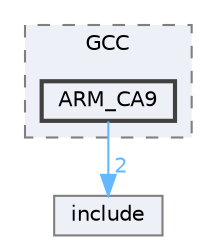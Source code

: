digraph "D:/Projects/Raspberrypi_pico/pico_freertos_final/freertos_pico2/pico_freertos/FreeRTOS-Kernel/portable/GCC/ARM_CA9"
{
 // LATEX_PDF_SIZE
  bgcolor="transparent";
  edge [fontname=Helvetica,fontsize=10,labelfontname=Helvetica,labelfontsize=10];
  node [fontname=Helvetica,fontsize=10,shape=box,height=0.2,width=0.4];
  compound=true
  subgraph clusterdir_d47f747b1f9f69e8b995df24b56b1471 {
    graph [ bgcolor="#edf0f7", pencolor="grey50", label="GCC", fontname=Helvetica,fontsize=10 style="filled,dashed", URL="dir_d47f747b1f9f69e8b995df24b56b1471.html",tooltip=""]
  dir_e7855402a090e8348ff9bfbd61c0b028 [label="ARM_CA9", fillcolor="#edf0f7", color="grey25", style="filled,bold", URL="dir_e7855402a090e8348ff9bfbd61c0b028.html",tooltip=""];
  }
  dir_c69ece34c3f150cb2c6f1098178b172a [label="include", fillcolor="#edf0f7", color="grey50", style="filled", URL="dir_c69ece34c3f150cb2c6f1098178b172a.html",tooltip=""];
  dir_e7855402a090e8348ff9bfbd61c0b028->dir_c69ece34c3f150cb2c6f1098178b172a [headlabel="2", labeldistance=1.5 headhref="dir_000015_000125.html" href="dir_000015_000125.html" color="steelblue1" fontcolor="steelblue1"];
}

